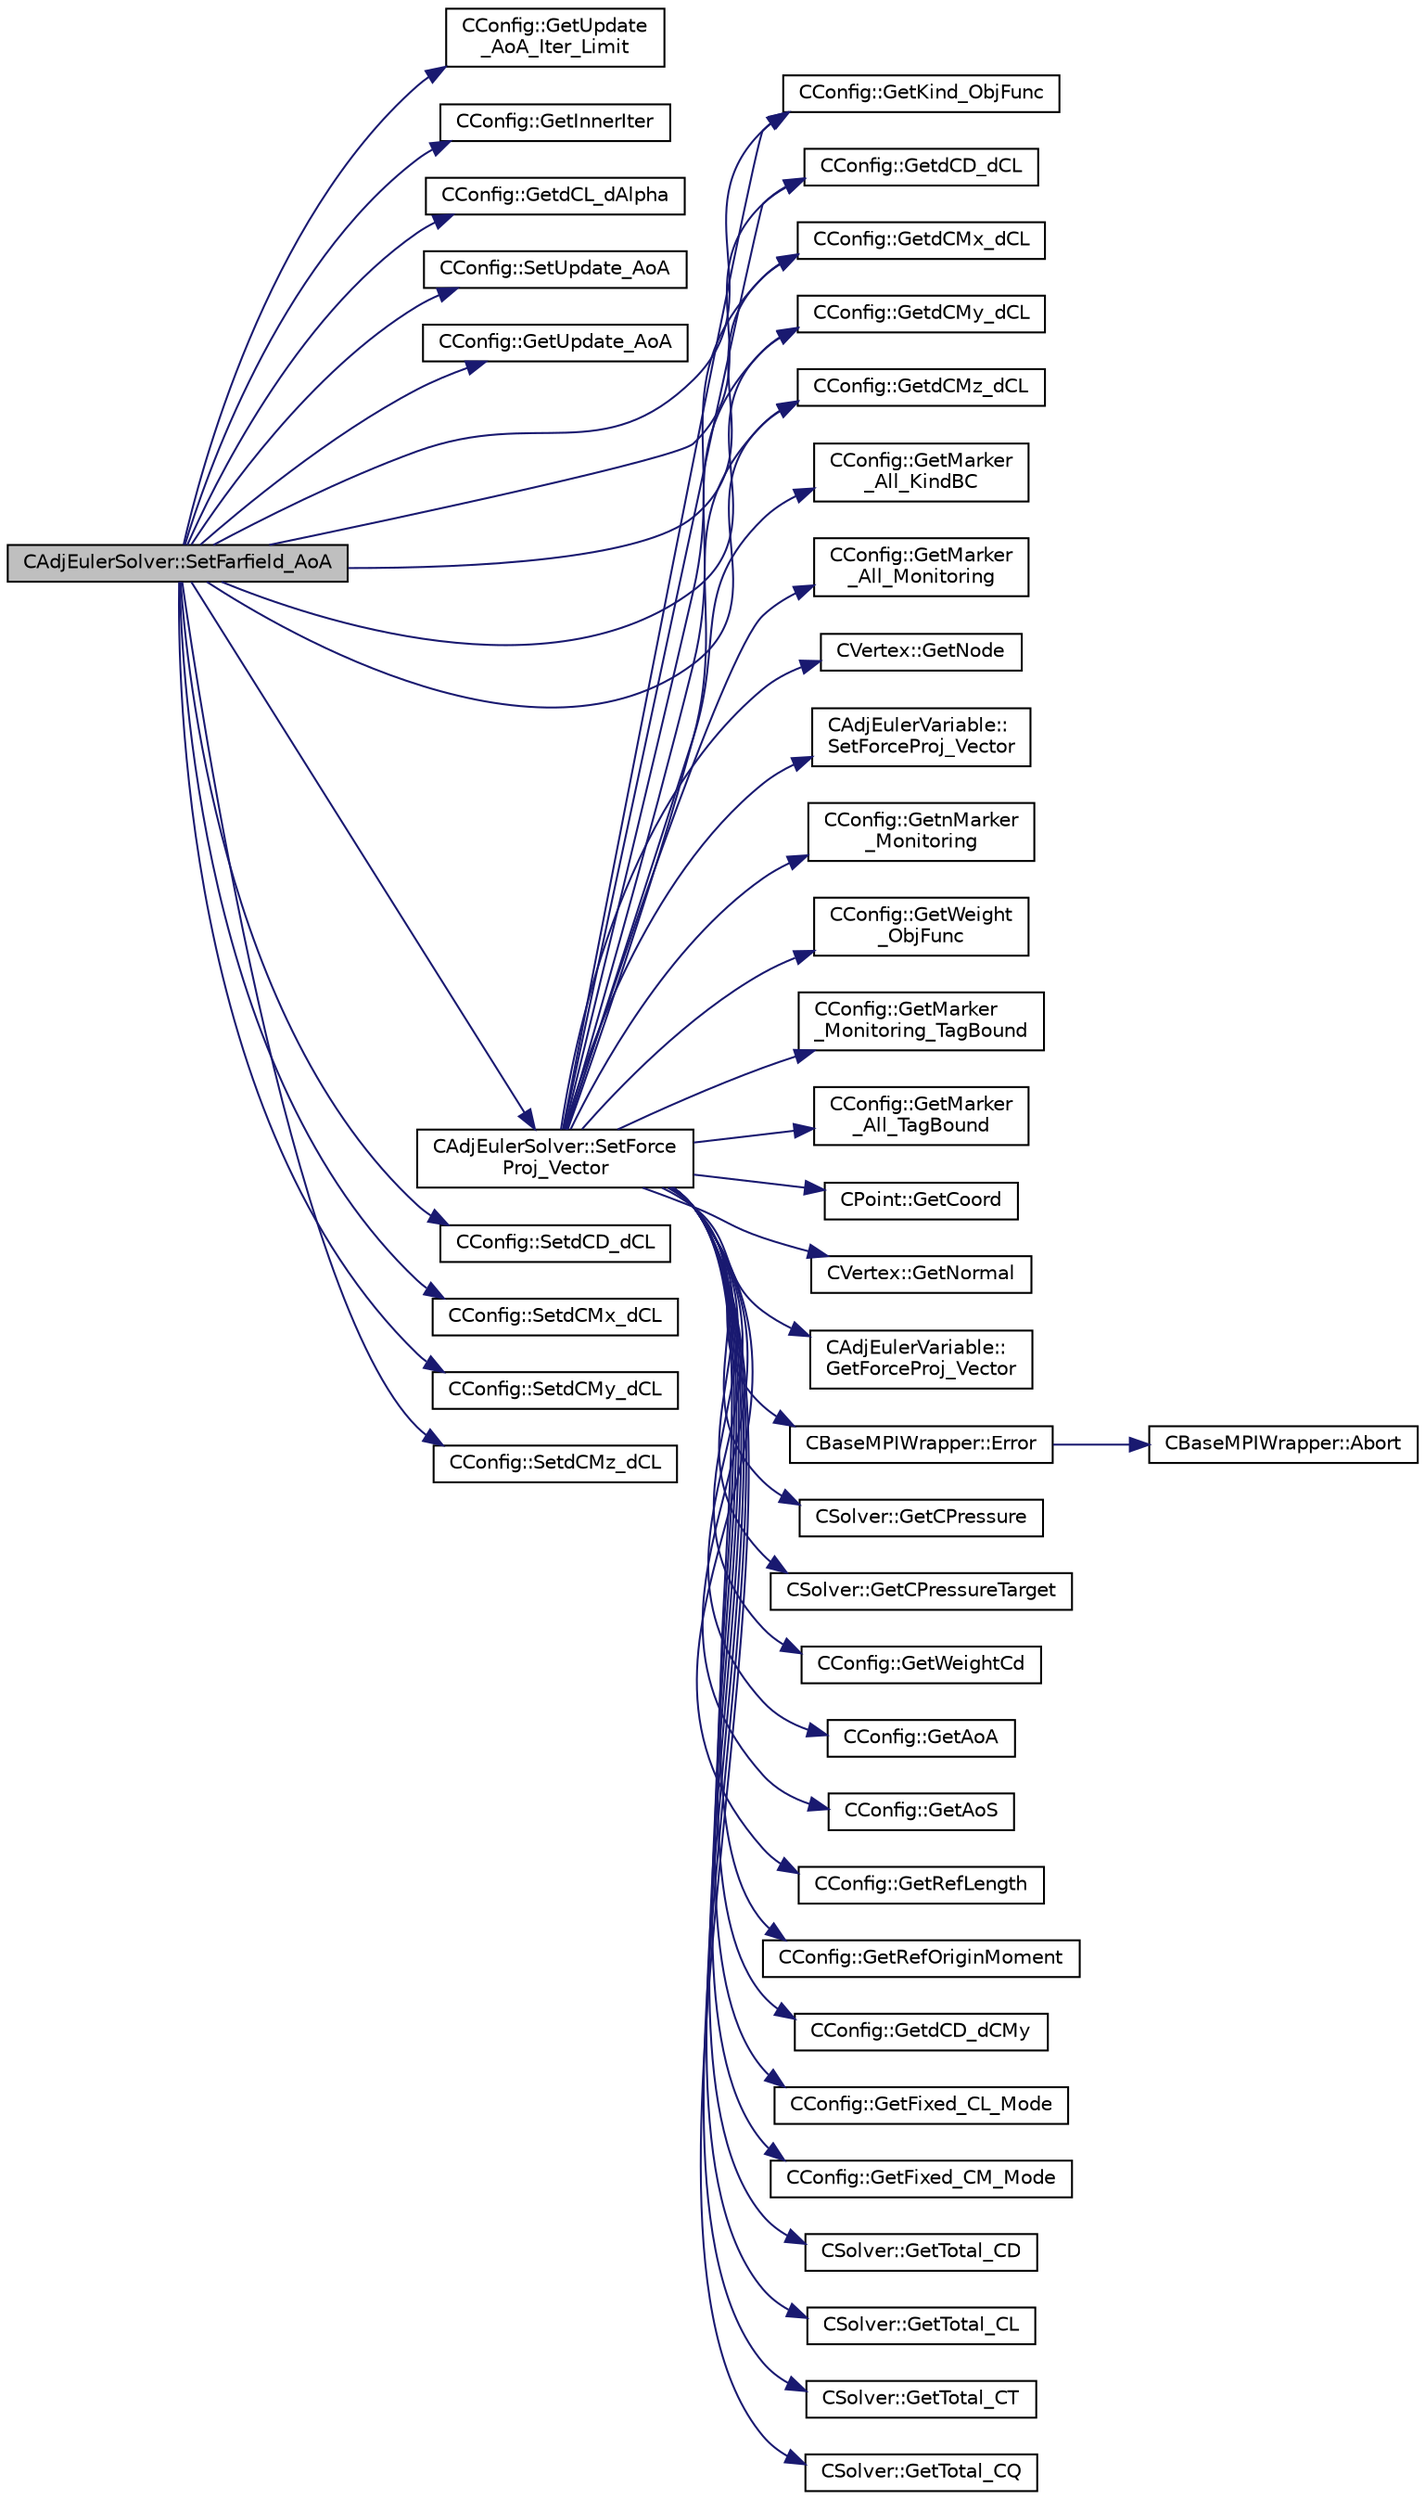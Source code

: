 digraph "CAdjEulerSolver::SetFarfield_AoA"
{
  edge [fontname="Helvetica",fontsize="10",labelfontname="Helvetica",labelfontsize="10"];
  node [fontname="Helvetica",fontsize="10",shape=record];
  rankdir="LR";
  Node1122 [label="CAdjEulerSolver::SetFarfield_AoA",height=0.2,width=0.4,color="black", fillcolor="grey75", style="filled", fontcolor="black"];
  Node1122 -> Node1123 [color="midnightblue",fontsize="10",style="solid",fontname="Helvetica"];
  Node1123 [label="CConfig::GetUpdate\l_AoA_Iter_Limit",height=0.2,width=0.4,color="black", fillcolor="white", style="filled",URL="$class_c_config.html#a55c85a04f4126297f247d5414618ae02",tooltip="Get the maximum number of iterations between AoA updates for fixed C_L mode. "];
  Node1122 -> Node1124 [color="midnightblue",fontsize="10",style="solid",fontname="Helvetica"];
  Node1124 [label="CConfig::GetInnerIter",height=0.2,width=0.4,color="black", fillcolor="white", style="filled",URL="$class_c_config.html#afb04e3794a1a3cef3c5897f31f2efd2d",tooltip="Get the current FSI iteration number. "];
  Node1122 -> Node1125 [color="midnightblue",fontsize="10",style="solid",fontname="Helvetica"];
  Node1125 [label="CConfig::GetdCL_dAlpha",height=0.2,width=0.4,color="black", fillcolor="white", style="filled",URL="$class_c_config.html#a717191d708bc4d8d183326abe308770f",tooltip="Get the value for the lift curve slope for fixed CL mode. "];
  Node1122 -> Node1126 [color="midnightblue",fontsize="10",style="solid",fontname="Helvetica"];
  Node1126 [label="CConfig::SetUpdate_AoA",height=0.2,width=0.4,color="black", fillcolor="white", style="filled",URL="$class_c_config.html#ad21c886562ffe9c0abaf9c38b8946c6e",tooltip="Set the value of the boolean for updating AoA in fixed lift mode. "];
  Node1122 -> Node1127 [color="midnightblue",fontsize="10",style="solid",fontname="Helvetica"];
  Node1127 [label="CConfig::GetUpdate_AoA",height=0.2,width=0.4,color="black", fillcolor="white", style="filled",URL="$class_c_config.html#ac951150c8a657781b1c2d28d1058ed07",tooltip="Get information about whether to update the AoA for fixed lift mode. "];
  Node1122 -> Node1128 [color="midnightblue",fontsize="10",style="solid",fontname="Helvetica"];
  Node1128 [label="CConfig::GetKind_ObjFunc",height=0.2,width=0.4,color="black", fillcolor="white", style="filled",URL="$class_c_config.html#a2d4389021feaed9f2e62f0475f73a718",tooltip="Get the kind of objective function. There are several options: Drag coefficient, Lift coefficient..."];
  Node1122 -> Node1129 [color="midnightblue",fontsize="10",style="solid",fontname="Helvetica"];
  Node1129 [label="CConfig::GetdCD_dCL",height=0.2,width=0.4,color="black", fillcolor="white", style="filled",URL="$class_c_config.html#a2711fd3e48037f5972691787f2a5ea78",tooltip="Value of the weight of the CD, CL, CM optimization. "];
  Node1122 -> Node1130 [color="midnightblue",fontsize="10",style="solid",fontname="Helvetica"];
  Node1130 [label="CConfig::GetdCMx_dCL",height=0.2,width=0.4,color="black", fillcolor="white", style="filled",URL="$class_c_config.html#a543ee47693a711eee6fd8f00671b3802",tooltip="Value of the weight of the CD, CL, CM optimization. "];
  Node1122 -> Node1131 [color="midnightblue",fontsize="10",style="solid",fontname="Helvetica"];
  Node1131 [label="CConfig::GetdCMy_dCL",height=0.2,width=0.4,color="black", fillcolor="white", style="filled",URL="$class_c_config.html#a287242969576bb4c0a303d50e907eb29",tooltip="Value of the weight of the CD, CL, CM optimization. "];
  Node1122 -> Node1132 [color="midnightblue",fontsize="10",style="solid",fontname="Helvetica"];
  Node1132 [label="CConfig::GetdCMz_dCL",height=0.2,width=0.4,color="black", fillcolor="white", style="filled",URL="$class_c_config.html#a6385f8ea2c2b24481683d73573391acb",tooltip="Value of the weight of the CD, CL, CM optimization. "];
  Node1122 -> Node1133 [color="midnightblue",fontsize="10",style="solid",fontname="Helvetica"];
  Node1133 [label="CConfig::SetdCD_dCL",height=0.2,width=0.4,color="black", fillcolor="white", style="filled",URL="$class_c_config.html#ae2a0ddd50ec6acbd74f76c7f9f167c66",tooltip="Value of the weight of the CD, CL, CM optimization. "];
  Node1122 -> Node1134 [color="midnightblue",fontsize="10",style="solid",fontname="Helvetica"];
  Node1134 [label="CConfig::SetdCMx_dCL",height=0.2,width=0.4,color="black", fillcolor="white", style="filled",URL="$class_c_config.html#afd39f185663752b3a48f73ff05ce89e2",tooltip="Value of the weight of the CD, CL, CM optimization. "];
  Node1122 -> Node1135 [color="midnightblue",fontsize="10",style="solid",fontname="Helvetica"];
  Node1135 [label="CConfig::SetdCMy_dCL",height=0.2,width=0.4,color="black", fillcolor="white", style="filled",URL="$class_c_config.html#ad7f68b41f4633cff714b1b983d90d8ea",tooltip="Value of the weight of the CD, CL, CM optimization. "];
  Node1122 -> Node1136 [color="midnightblue",fontsize="10",style="solid",fontname="Helvetica"];
  Node1136 [label="CConfig::SetdCMz_dCL",height=0.2,width=0.4,color="black", fillcolor="white", style="filled",URL="$class_c_config.html#a8dd670373454018b59e99a11804d4477",tooltip="Value of the weight of the CD, CL, CM optimization. "];
  Node1122 -> Node1137 [color="midnightblue",fontsize="10",style="solid",fontname="Helvetica"];
  Node1137 [label="CAdjEulerSolver::SetForce\lProj_Vector",height=0.2,width=0.4,color="black", fillcolor="white", style="filled",URL="$class_c_adj_euler_solver.html#a814d69e54f24c9fef36e3493a2230973",tooltip="Created the force projection vector for adjoint boundary conditions. "];
  Node1137 -> Node1138 [color="midnightblue",fontsize="10",style="solid",fontname="Helvetica"];
  Node1138 [label="CConfig::GetAoA",height=0.2,width=0.4,color="black", fillcolor="white", style="filled",URL="$class_c_config.html#a6020a5df7025ffb286f9b9f55f3f2773",tooltip="Get the angle of attack of the body. This is the angle between a reference line on a lifting body (of..."];
  Node1137 -> Node1139 [color="midnightblue",fontsize="10",style="solid",fontname="Helvetica"];
  Node1139 [label="CConfig::GetAoS",height=0.2,width=0.4,color="black", fillcolor="white", style="filled",URL="$class_c_config.html#a4305a79a4c74f13160c0dd8daae181ef",tooltip="Get the angle of sideslip of the body. It relates to the rotation of the aircraft centerline from the..."];
  Node1137 -> Node1140 [color="midnightblue",fontsize="10",style="solid",fontname="Helvetica"];
  Node1140 [label="CConfig::GetRefLength",height=0.2,width=0.4,color="black", fillcolor="white", style="filled",URL="$class_c_config.html#a63ce45e68b93f8f3f1de44a2abad67ef",tooltip="Get the reference length for computing moment (the default value is 1). "];
  Node1137 -> Node1141 [color="midnightblue",fontsize="10",style="solid",fontname="Helvetica"];
  Node1141 [label="CConfig::GetRefOriginMoment",height=0.2,width=0.4,color="black", fillcolor="white", style="filled",URL="$class_c_config.html#a11302b0fc39a262419332a53e0a82c19",tooltip="Get reference origin for moment computation. "];
  Node1137 -> Node1129 [color="midnightblue",fontsize="10",style="solid",fontname="Helvetica"];
  Node1137 -> Node1130 [color="midnightblue",fontsize="10",style="solid",fontname="Helvetica"];
  Node1137 -> Node1131 [color="midnightblue",fontsize="10",style="solid",fontname="Helvetica"];
  Node1137 -> Node1132 [color="midnightblue",fontsize="10",style="solid",fontname="Helvetica"];
  Node1137 -> Node1142 [color="midnightblue",fontsize="10",style="solid",fontname="Helvetica"];
  Node1142 [label="CConfig::GetdCD_dCMy",height=0.2,width=0.4,color="black", fillcolor="white", style="filled",URL="$class_c_config.html#aad14b8b395e08377d8b7bf4d0bc1e65f",tooltip="Value of the weight of the CD, CL, CM optimization. "];
  Node1137 -> Node1143 [color="midnightblue",fontsize="10",style="solid",fontname="Helvetica"];
  Node1143 [label="CConfig::GetFixed_CL_Mode",height=0.2,width=0.4,color="black", fillcolor="white", style="filled",URL="$class_c_config.html#abd97282665d4d8885078aac10735e708",tooltip="Get information about whether to use fixed CL mode. "];
  Node1137 -> Node1144 [color="midnightblue",fontsize="10",style="solid",fontname="Helvetica"];
  Node1144 [label="CConfig::GetFixed_CM_Mode",height=0.2,width=0.4,color="black", fillcolor="white", style="filled",URL="$class_c_config.html#aa088e1372bbec7000a6641002ac9c918",tooltip="Get information about whether to use fixed CL mode. "];
  Node1137 -> Node1145 [color="midnightblue",fontsize="10",style="solid",fontname="Helvetica"];
  Node1145 [label="CSolver::GetTotal_CD",height=0.2,width=0.4,color="black", fillcolor="white", style="filled",URL="$class_c_solver.html#a2de51adfd0ff0405b84131c77015ffd1",tooltip="A virtual member. "];
  Node1137 -> Node1146 [color="midnightblue",fontsize="10",style="solid",fontname="Helvetica"];
  Node1146 [label="CSolver::GetTotal_CL",height=0.2,width=0.4,color="black", fillcolor="white", style="filled",URL="$class_c_solver.html#a5906c2d5d62b8d42c46eee1c3b10de45",tooltip="A virtual member. "];
  Node1137 -> Node1147 [color="midnightblue",fontsize="10",style="solid",fontname="Helvetica"];
  Node1147 [label="CSolver::GetTotal_CT",height=0.2,width=0.4,color="black", fillcolor="white", style="filled",URL="$class_c_solver.html#a46c9b70026c7cb4804cbe7a7c2a2a8e8",tooltip="A virtual member. "];
  Node1137 -> Node1148 [color="midnightblue",fontsize="10",style="solid",fontname="Helvetica"];
  Node1148 [label="CSolver::GetTotal_CQ",height=0.2,width=0.4,color="black", fillcolor="white", style="filled",URL="$class_c_solver.html#afa4d036e335ae576f47d2849b69b9204",tooltip="A virtual member. "];
  Node1137 -> Node1149 [color="midnightblue",fontsize="10",style="solid",fontname="Helvetica"];
  Node1149 [label="CConfig::GetMarker\l_All_KindBC",height=0.2,width=0.4,color="black", fillcolor="white", style="filled",URL="$class_c_config.html#a57d43acc1457d2d27095ce006218862e",tooltip="Get the kind of boundary for each marker. "];
  Node1137 -> Node1150 [color="midnightblue",fontsize="10",style="solid",fontname="Helvetica"];
  Node1150 [label="CConfig::GetMarker\l_All_Monitoring",height=0.2,width=0.4,color="black", fillcolor="white", style="filled",URL="$class_c_config.html#a942619938b389de95268bce31434c276",tooltip="Get the monitoring information for a marker val_marker. "];
  Node1137 -> Node1151 [color="midnightblue",fontsize="10",style="solid",fontname="Helvetica"];
  Node1151 [label="CVertex::GetNode",height=0.2,width=0.4,color="black", fillcolor="white", style="filled",URL="$class_c_vertex.html#a95c513bf927464157ed96b6c79779a1f",tooltip="Get the node of the vertex. "];
  Node1137 -> Node1152 [color="midnightblue",fontsize="10",style="solid",fontname="Helvetica"];
  Node1152 [label="CAdjEulerVariable::\lSetForceProj_Vector",height=0.2,width=0.4,color="black", fillcolor="white", style="filled",URL="$class_c_adj_euler_variable.html#a9374091eaaa439608830e16a9891fc1a",tooltip="Set the value of the force projection vector. "];
  Node1137 -> Node1153 [color="midnightblue",fontsize="10",style="solid",fontname="Helvetica"];
  Node1153 [label="CConfig::GetnMarker\l_Monitoring",height=0.2,width=0.4,color="black", fillcolor="white", style="filled",URL="$class_c_config.html#a62a92b26c1300323f4a4a035ec19af1a",tooltip="Get the total number of monitoring markers. "];
  Node1137 -> Node1154 [color="midnightblue",fontsize="10",style="solid",fontname="Helvetica"];
  Node1154 [label="CConfig::GetWeight\l_ObjFunc",height=0.2,width=0.4,color="black", fillcolor="white", style="filled",URL="$class_c_config.html#ae869dd14ee25ce498da8aeafeabcbbbd",tooltip="Get the weight of objective function. There are several options: Drag coefficient, Lift coefficient, efficiency, etc. "];
  Node1137 -> Node1155 [color="midnightblue",fontsize="10",style="solid",fontname="Helvetica"];
  Node1155 [label="CConfig::GetMarker\l_Monitoring_TagBound",height=0.2,width=0.4,color="black", fillcolor="white", style="filled",URL="$class_c_config.html#a5bf47083eec0b00543d3d8c387f41ab2",tooltip="Get the name of the surface defined in the geometry file. "];
  Node1137 -> Node1156 [color="midnightblue",fontsize="10",style="solid",fontname="Helvetica"];
  Node1156 [label="CConfig::GetMarker\l_All_TagBound",height=0.2,width=0.4,color="black", fillcolor="white", style="filled",URL="$class_c_config.html#a967e969a3beb24bb6e57d7036af003be",tooltip="Get the index of the surface defined in the geometry file. "];
  Node1137 -> Node1157 [color="midnightblue",fontsize="10",style="solid",fontname="Helvetica"];
  Node1157 [label="CPoint::GetCoord",height=0.2,width=0.4,color="black", fillcolor="white", style="filled",URL="$class_c_point.html#a95fe081d22e96e190cb3edcbf0d6525f",tooltip="Get the coordinates dor the control volume. "];
  Node1137 -> Node1158 [color="midnightblue",fontsize="10",style="solid",fontname="Helvetica"];
  Node1158 [label="CVertex::GetNormal",height=0.2,width=0.4,color="black", fillcolor="white", style="filled",URL="$class_c_vertex.html#a0d289163c6f3384822fcb9ae86fc1c39",tooltip="Copy the the normal vector of a face. "];
  Node1137 -> Node1159 [color="midnightblue",fontsize="10",style="solid",fontname="Helvetica"];
  Node1159 [label="CAdjEulerVariable::\lGetForceProj_Vector",height=0.2,width=0.4,color="black", fillcolor="white", style="filled",URL="$class_c_adj_euler_variable.html#a79bc01240b870051482bdffaabc863f9",tooltip="Get the value of the force projection vector. "];
  Node1137 -> Node1128 [color="midnightblue",fontsize="10",style="solid",fontname="Helvetica"];
  Node1137 -> Node1160 [color="midnightblue",fontsize="10",style="solid",fontname="Helvetica"];
  Node1160 [label="CBaseMPIWrapper::Error",height=0.2,width=0.4,color="black", fillcolor="white", style="filled",URL="$class_c_base_m_p_i_wrapper.html#a04457c47629bda56704e6a8804833eeb"];
  Node1160 -> Node1161 [color="midnightblue",fontsize="10",style="solid",fontname="Helvetica"];
  Node1161 [label="CBaseMPIWrapper::Abort",height=0.2,width=0.4,color="black", fillcolor="white", style="filled",URL="$class_c_base_m_p_i_wrapper.html#a21ef5681e2acb532d345e9bab173ef07"];
  Node1137 -> Node1162 [color="midnightblue",fontsize="10",style="solid",fontname="Helvetica"];
  Node1162 [label="CSolver::GetCPressure",height=0.2,width=0.4,color="black", fillcolor="white", style="filled",URL="$class_c_solver.html#a15ce9513fb0af4367e476b7776acc97d",tooltip="A virtual member. "];
  Node1137 -> Node1163 [color="midnightblue",fontsize="10",style="solid",fontname="Helvetica"];
  Node1163 [label="CSolver::GetCPressureTarget",height=0.2,width=0.4,color="black", fillcolor="white", style="filled",URL="$class_c_solver.html#a01c896e0264eebfc202befea8ae5e5d6",tooltip="A virtual member. "];
  Node1137 -> Node1164 [color="midnightblue",fontsize="10",style="solid",fontname="Helvetica"];
  Node1164 [label="CConfig::GetWeightCd",height=0.2,width=0.4,color="black", fillcolor="white", style="filled",URL="$class_c_config.html#a5cca02225c3d03c8e8bd6cd54b412145",tooltip="Value of the weight of the drag coefficient in the Sonic Boom optimization. "];
}
